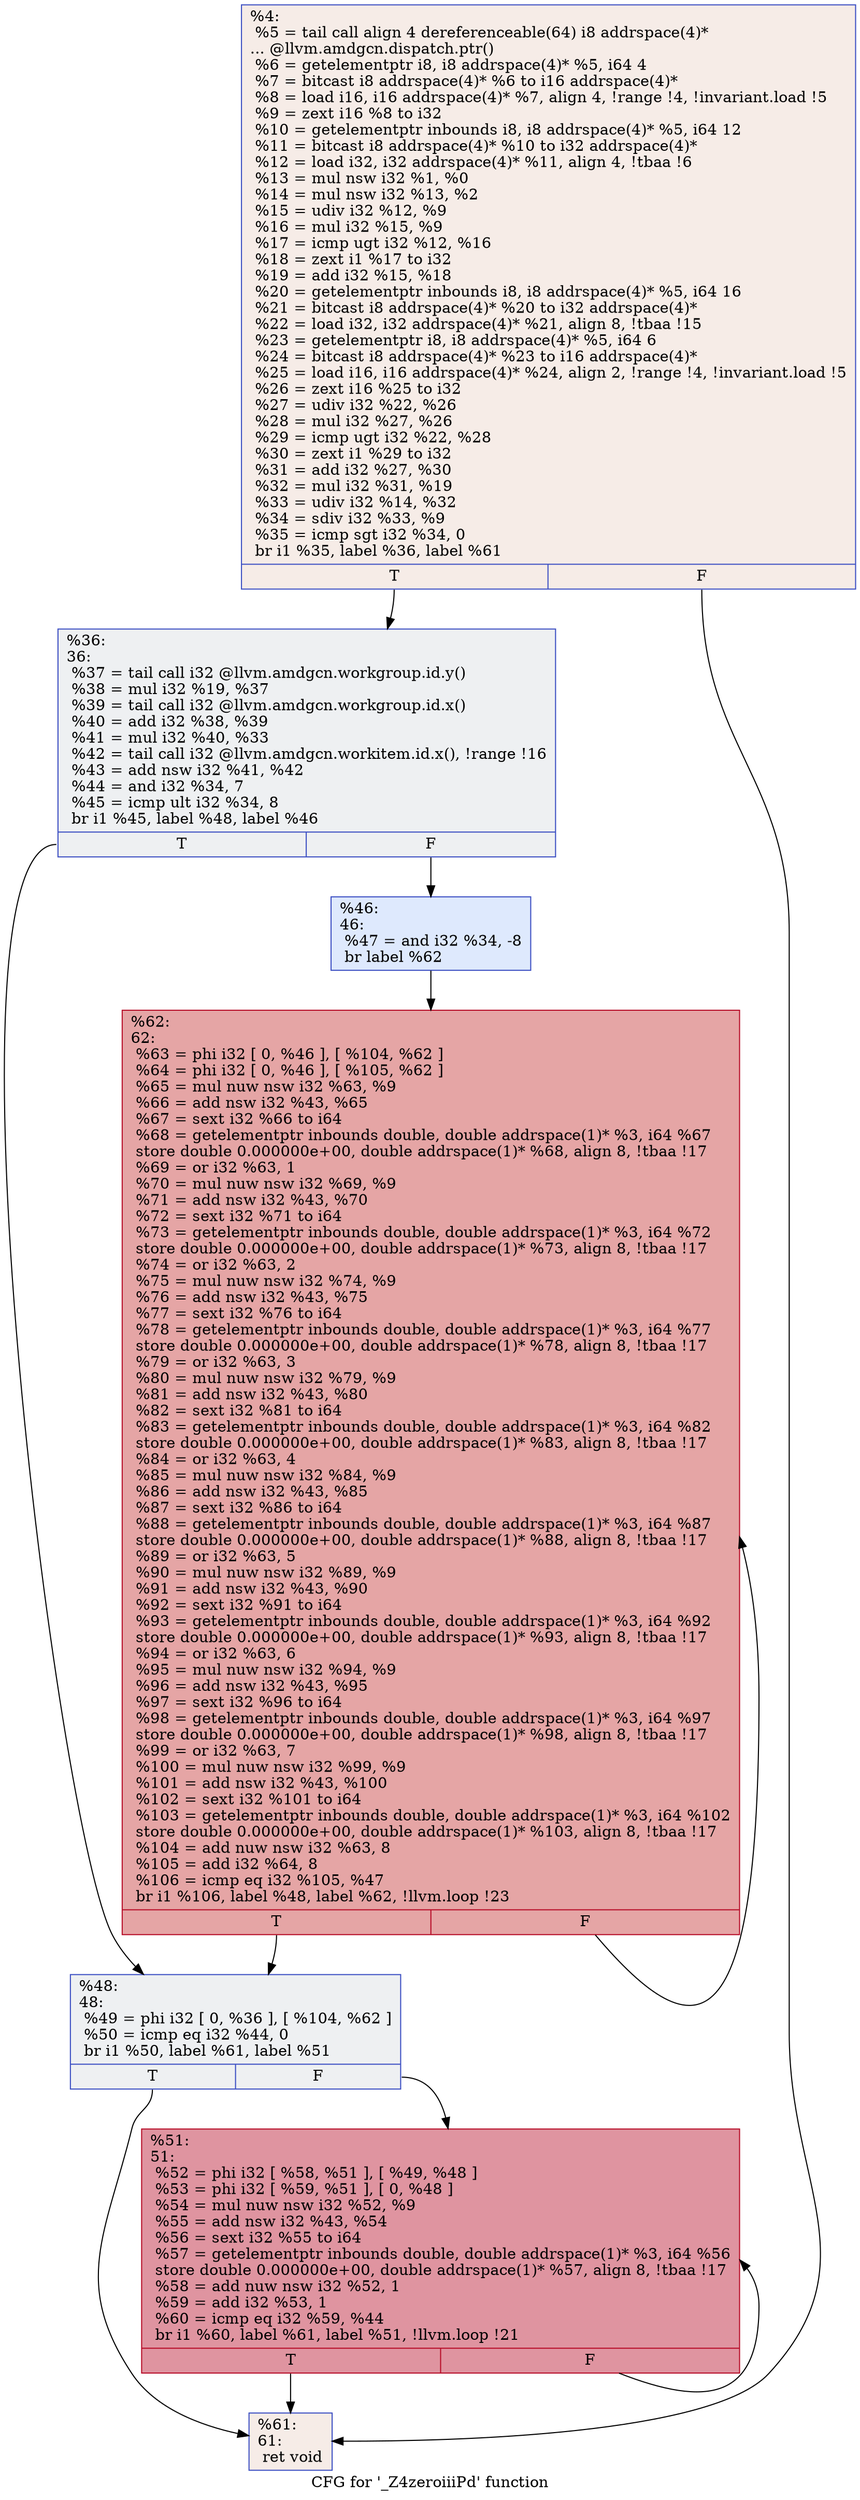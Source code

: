 digraph "CFG for '_Z4zeroiiiPd' function" {
	label="CFG for '_Z4zeroiiiPd' function";

	Node0x5b141d0 [shape=record,color="#3d50c3ff", style=filled, fillcolor="#ead5c970",label="{%4:\l  %5 = tail call align 4 dereferenceable(64) i8 addrspace(4)*\l... @llvm.amdgcn.dispatch.ptr()\l  %6 = getelementptr i8, i8 addrspace(4)* %5, i64 4\l  %7 = bitcast i8 addrspace(4)* %6 to i16 addrspace(4)*\l  %8 = load i16, i16 addrspace(4)* %7, align 4, !range !4, !invariant.load !5\l  %9 = zext i16 %8 to i32\l  %10 = getelementptr inbounds i8, i8 addrspace(4)* %5, i64 12\l  %11 = bitcast i8 addrspace(4)* %10 to i32 addrspace(4)*\l  %12 = load i32, i32 addrspace(4)* %11, align 4, !tbaa !6\l  %13 = mul nsw i32 %1, %0\l  %14 = mul nsw i32 %13, %2\l  %15 = udiv i32 %12, %9\l  %16 = mul i32 %15, %9\l  %17 = icmp ugt i32 %12, %16\l  %18 = zext i1 %17 to i32\l  %19 = add i32 %15, %18\l  %20 = getelementptr inbounds i8, i8 addrspace(4)* %5, i64 16\l  %21 = bitcast i8 addrspace(4)* %20 to i32 addrspace(4)*\l  %22 = load i32, i32 addrspace(4)* %21, align 8, !tbaa !15\l  %23 = getelementptr i8, i8 addrspace(4)* %5, i64 6\l  %24 = bitcast i8 addrspace(4)* %23 to i16 addrspace(4)*\l  %25 = load i16, i16 addrspace(4)* %24, align 2, !range !4, !invariant.load !5\l  %26 = zext i16 %25 to i32\l  %27 = udiv i32 %22, %26\l  %28 = mul i32 %27, %26\l  %29 = icmp ugt i32 %22, %28\l  %30 = zext i1 %29 to i32\l  %31 = add i32 %27, %30\l  %32 = mul i32 %31, %19\l  %33 = udiv i32 %14, %32\l  %34 = sdiv i32 %33, %9\l  %35 = icmp sgt i32 %34, 0\l  br i1 %35, label %36, label %61\l|{<s0>T|<s1>F}}"];
	Node0x5b141d0:s0 -> Node0x5b16010;
	Node0x5b141d0:s1 -> Node0x5b17910;
	Node0x5b16010 [shape=record,color="#3d50c3ff", style=filled, fillcolor="#d9dce170",label="{%36:\l36:                                               \l  %37 = tail call i32 @llvm.amdgcn.workgroup.id.y()\l  %38 = mul i32 %19, %37\l  %39 = tail call i32 @llvm.amdgcn.workgroup.id.x()\l  %40 = add i32 %38, %39\l  %41 = mul i32 %40, %33\l  %42 = tail call i32 @llvm.amdgcn.workitem.id.x(), !range !16\l  %43 = add nsw i32 %41, %42\l  %44 = and i32 %34, 7\l  %45 = icmp ult i32 %34, 8\l  br i1 %45, label %48, label %46\l|{<s0>T|<s1>F}}"];
	Node0x5b16010:s0 -> Node0x5b18540;
	Node0x5b16010:s1 -> Node0x5b185d0;
	Node0x5b185d0 [shape=record,color="#3d50c3ff", style=filled, fillcolor="#b5cdfa70",label="{%46:\l46:                                               \l  %47 = and i32 %34, -8\l  br label %62\l}"];
	Node0x5b185d0 -> Node0x5b187d0;
	Node0x5b18540 [shape=record,color="#3d50c3ff", style=filled, fillcolor="#d9dce170",label="{%48:\l48:                                               \l  %49 = phi i32 [ 0, %36 ], [ %104, %62 ]\l  %50 = icmp eq i32 %44, 0\l  br i1 %50, label %61, label %51\l|{<s0>T|<s1>F}}"];
	Node0x5b18540:s0 -> Node0x5b17910;
	Node0x5b18540:s1 -> Node0x5b18a00;
	Node0x5b18a00 [shape=record,color="#b70d28ff", style=filled, fillcolor="#b70d2870",label="{%51:\l51:                                               \l  %52 = phi i32 [ %58, %51 ], [ %49, %48 ]\l  %53 = phi i32 [ %59, %51 ], [ 0, %48 ]\l  %54 = mul nuw nsw i32 %52, %9\l  %55 = add nsw i32 %43, %54\l  %56 = sext i32 %55 to i64\l  %57 = getelementptr inbounds double, double addrspace(1)* %3, i64 %56\l  store double 0.000000e+00, double addrspace(1)* %57, align 8, !tbaa !17\l  %58 = add nuw nsw i32 %52, 1\l  %59 = add i32 %53, 1\l  %60 = icmp eq i32 %59, %44\l  br i1 %60, label %61, label %51, !llvm.loop !21\l|{<s0>T|<s1>F}}"];
	Node0x5b18a00:s0 -> Node0x5b17910;
	Node0x5b18a00:s1 -> Node0x5b18a00;
	Node0x5b17910 [shape=record,color="#3d50c3ff", style=filled, fillcolor="#ead5c970",label="{%61:\l61:                                               \l  ret void\l}"];
	Node0x5b187d0 [shape=record,color="#b70d28ff", style=filled, fillcolor="#c5333470",label="{%62:\l62:                                               \l  %63 = phi i32 [ 0, %46 ], [ %104, %62 ]\l  %64 = phi i32 [ 0, %46 ], [ %105, %62 ]\l  %65 = mul nuw nsw i32 %63, %9\l  %66 = add nsw i32 %43, %65\l  %67 = sext i32 %66 to i64\l  %68 = getelementptr inbounds double, double addrspace(1)* %3, i64 %67\l  store double 0.000000e+00, double addrspace(1)* %68, align 8, !tbaa !17\l  %69 = or i32 %63, 1\l  %70 = mul nuw nsw i32 %69, %9\l  %71 = add nsw i32 %43, %70\l  %72 = sext i32 %71 to i64\l  %73 = getelementptr inbounds double, double addrspace(1)* %3, i64 %72\l  store double 0.000000e+00, double addrspace(1)* %73, align 8, !tbaa !17\l  %74 = or i32 %63, 2\l  %75 = mul nuw nsw i32 %74, %9\l  %76 = add nsw i32 %43, %75\l  %77 = sext i32 %76 to i64\l  %78 = getelementptr inbounds double, double addrspace(1)* %3, i64 %77\l  store double 0.000000e+00, double addrspace(1)* %78, align 8, !tbaa !17\l  %79 = or i32 %63, 3\l  %80 = mul nuw nsw i32 %79, %9\l  %81 = add nsw i32 %43, %80\l  %82 = sext i32 %81 to i64\l  %83 = getelementptr inbounds double, double addrspace(1)* %3, i64 %82\l  store double 0.000000e+00, double addrspace(1)* %83, align 8, !tbaa !17\l  %84 = or i32 %63, 4\l  %85 = mul nuw nsw i32 %84, %9\l  %86 = add nsw i32 %43, %85\l  %87 = sext i32 %86 to i64\l  %88 = getelementptr inbounds double, double addrspace(1)* %3, i64 %87\l  store double 0.000000e+00, double addrspace(1)* %88, align 8, !tbaa !17\l  %89 = or i32 %63, 5\l  %90 = mul nuw nsw i32 %89, %9\l  %91 = add nsw i32 %43, %90\l  %92 = sext i32 %91 to i64\l  %93 = getelementptr inbounds double, double addrspace(1)* %3, i64 %92\l  store double 0.000000e+00, double addrspace(1)* %93, align 8, !tbaa !17\l  %94 = or i32 %63, 6\l  %95 = mul nuw nsw i32 %94, %9\l  %96 = add nsw i32 %43, %95\l  %97 = sext i32 %96 to i64\l  %98 = getelementptr inbounds double, double addrspace(1)* %3, i64 %97\l  store double 0.000000e+00, double addrspace(1)* %98, align 8, !tbaa !17\l  %99 = or i32 %63, 7\l  %100 = mul nuw nsw i32 %99, %9\l  %101 = add nsw i32 %43, %100\l  %102 = sext i32 %101 to i64\l  %103 = getelementptr inbounds double, double addrspace(1)* %3, i64 %102\l  store double 0.000000e+00, double addrspace(1)* %103, align 8, !tbaa !17\l  %104 = add nuw nsw i32 %63, 8\l  %105 = add i32 %64, 8\l  %106 = icmp eq i32 %105, %47\l  br i1 %106, label %48, label %62, !llvm.loop !23\l|{<s0>T|<s1>F}}"];
	Node0x5b187d0:s0 -> Node0x5b18540;
	Node0x5b187d0:s1 -> Node0x5b187d0;
}
